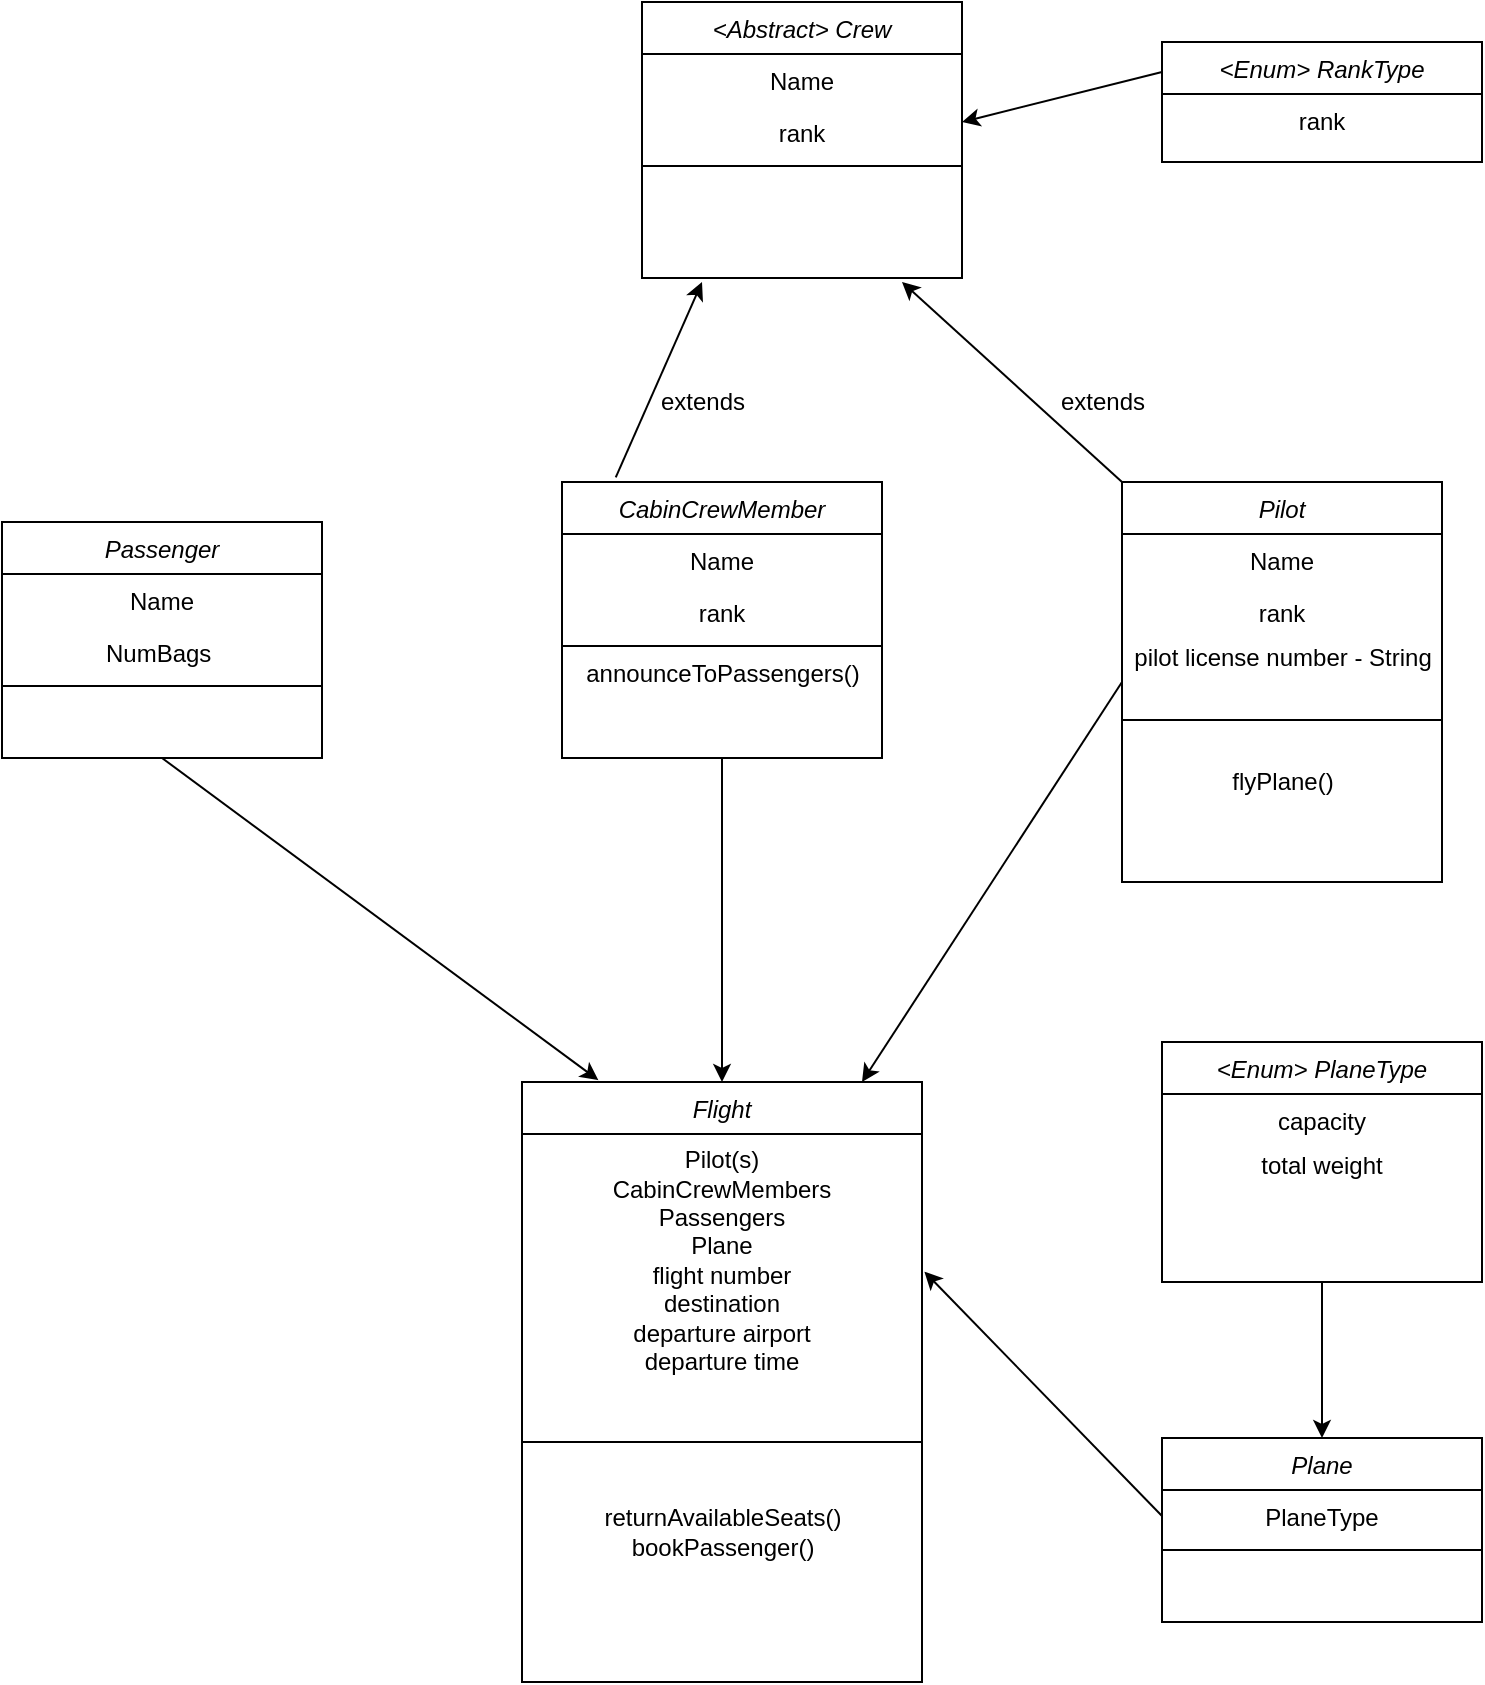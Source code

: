 <mxfile version="14.2.5" type="device"><diagram id="C5RBs43oDa-KdzZeNtuy" name="Page-1"><mxGraphModel dx="946" dy="990" grid="1" gridSize="10" guides="1" tooltips="1" connect="1" arrows="1" fold="1" page="1" pageScale="1" pageWidth="827" pageHeight="1169" math="0" shadow="0"><root><mxCell id="WIyWlLk6GJQsqaUBKTNV-0"/><mxCell id="WIyWlLk6GJQsqaUBKTNV-1" parent="WIyWlLk6GJQsqaUBKTNV-0"/><mxCell id="zkfFHV4jXpPFQw0GAbJ--0" value="&lt;Abstract&gt; Crew" style="swimlane;fontStyle=2;align=center;verticalAlign=top;childLayout=stackLayout;horizontal=1;startSize=26;horizontalStack=0;resizeParent=1;resizeLast=0;collapsible=1;marginBottom=0;rounded=0;shadow=0;strokeWidth=1;" parent="WIyWlLk6GJQsqaUBKTNV-1" vertex="1"><mxGeometry x="360" y="40" width="160" height="138" as="geometry"><mxRectangle x="230" y="140" width="160" height="26" as="alternateBounds"/></mxGeometry></mxCell><mxCell id="zkfFHV4jXpPFQw0GAbJ--1" value="Name" style="text;align=center;verticalAlign=top;spacingLeft=4;spacingRight=4;overflow=hidden;rotatable=0;points=[[0,0.5],[1,0.5]];portConstraint=eastwest;" parent="zkfFHV4jXpPFQw0GAbJ--0" vertex="1"><mxGeometry y="26" width="160" height="26" as="geometry"/></mxCell><mxCell id="zkfFHV4jXpPFQw0GAbJ--2" value="rank" style="text;align=center;verticalAlign=top;spacingLeft=4;spacingRight=4;overflow=hidden;rotatable=0;points=[[0,0.5],[1,0.5]];portConstraint=eastwest;rounded=0;shadow=0;html=0;" parent="zkfFHV4jXpPFQw0GAbJ--0" vertex="1"><mxGeometry y="52" width="160" height="26" as="geometry"/></mxCell><mxCell id="zkfFHV4jXpPFQw0GAbJ--4" value="" style="line;html=1;strokeWidth=1;align=left;verticalAlign=middle;spacingTop=-1;spacingLeft=3;spacingRight=3;rotatable=0;labelPosition=right;points=[];portConstraint=eastwest;" parent="zkfFHV4jXpPFQw0GAbJ--0" vertex="1"><mxGeometry y="78" width="160" height="8" as="geometry"/></mxCell><mxCell id="luD4TUbUx-ljRjkHPqU_-0" value="Passenger" style="swimlane;fontStyle=2;align=center;verticalAlign=top;childLayout=stackLayout;horizontal=1;startSize=26;horizontalStack=0;resizeParent=1;resizeLast=0;collapsible=1;marginBottom=0;rounded=0;shadow=0;strokeWidth=1;" vertex="1" parent="WIyWlLk6GJQsqaUBKTNV-1"><mxGeometry x="40" y="300" width="160" height="118" as="geometry"><mxRectangle x="230" y="140" width="160" height="26" as="alternateBounds"/></mxGeometry></mxCell><mxCell id="luD4TUbUx-ljRjkHPqU_-1" value="Name" style="text;align=center;verticalAlign=top;spacingLeft=4;spacingRight=4;overflow=hidden;rotatable=0;points=[[0,0.5],[1,0.5]];portConstraint=eastwest;" vertex="1" parent="luD4TUbUx-ljRjkHPqU_-0"><mxGeometry y="26" width="160" height="26" as="geometry"/></mxCell><mxCell id="luD4TUbUx-ljRjkHPqU_-2" value="NumBags " style="text;align=center;verticalAlign=top;spacingLeft=4;spacingRight=4;overflow=hidden;rotatable=0;points=[[0,0.5],[1,0.5]];portConstraint=eastwest;rounded=0;shadow=0;html=0;" vertex="1" parent="luD4TUbUx-ljRjkHPqU_-0"><mxGeometry y="52" width="160" height="26" as="geometry"/></mxCell><mxCell id="luD4TUbUx-ljRjkHPqU_-3" value="" style="line;html=1;strokeWidth=1;align=left;verticalAlign=middle;spacingTop=-1;spacingLeft=3;spacingRight=3;rotatable=0;labelPosition=right;points=[];portConstraint=eastwest;" vertex="1" parent="luD4TUbUx-ljRjkHPqU_-0"><mxGeometry y="78" width="160" height="8" as="geometry"/></mxCell><mxCell id="luD4TUbUx-ljRjkHPqU_-8" value="CabinCrewMember" style="swimlane;fontStyle=2;align=center;verticalAlign=top;childLayout=stackLayout;horizontal=1;startSize=26;horizontalStack=0;resizeParent=1;resizeLast=0;collapsible=1;marginBottom=0;rounded=0;shadow=0;strokeWidth=1;" vertex="1" parent="WIyWlLk6GJQsqaUBKTNV-1"><mxGeometry x="320" y="280" width="160" height="138" as="geometry"><mxRectangle x="230" y="140" width="160" height="26" as="alternateBounds"/></mxGeometry></mxCell><mxCell id="luD4TUbUx-ljRjkHPqU_-9" value="Name" style="text;align=center;verticalAlign=top;spacingLeft=4;spacingRight=4;overflow=hidden;rotatable=0;points=[[0,0.5],[1,0.5]];portConstraint=eastwest;" vertex="1" parent="luD4TUbUx-ljRjkHPqU_-8"><mxGeometry y="26" width="160" height="26" as="geometry"/></mxCell><mxCell id="luD4TUbUx-ljRjkHPqU_-10" value="rank" style="text;align=center;verticalAlign=top;spacingLeft=4;spacingRight=4;overflow=hidden;rotatable=0;points=[[0,0.5],[1,0.5]];portConstraint=eastwest;rounded=0;shadow=0;html=0;" vertex="1" parent="luD4TUbUx-ljRjkHPqU_-8"><mxGeometry y="52" width="160" height="26" as="geometry"/></mxCell><mxCell id="luD4TUbUx-ljRjkHPqU_-11" value="" style="line;html=1;strokeWidth=1;align=left;verticalAlign=middle;spacingTop=-1;spacingLeft=3;spacingRight=3;rotatable=0;labelPosition=right;points=[];portConstraint=eastwest;" vertex="1" parent="luD4TUbUx-ljRjkHPqU_-8"><mxGeometry y="78" width="160" height="8" as="geometry"/></mxCell><mxCell id="luD4TUbUx-ljRjkHPqU_-48" value="announceToPassengers()" style="text;html=1;align=center;verticalAlign=middle;resizable=0;points=[];autosize=1;" vertex="1" parent="luD4TUbUx-ljRjkHPqU_-8"><mxGeometry y="86" width="160" height="20" as="geometry"/></mxCell><mxCell id="luD4TUbUx-ljRjkHPqU_-12" value="Pilot" style="swimlane;fontStyle=2;align=center;verticalAlign=top;childLayout=stackLayout;horizontal=1;startSize=26;horizontalStack=0;resizeParent=1;resizeLast=0;collapsible=1;marginBottom=0;rounded=0;shadow=0;strokeWidth=1;" vertex="1" parent="WIyWlLk6GJQsqaUBKTNV-1"><mxGeometry x="600" y="280" width="160" height="200" as="geometry"><mxRectangle x="230" y="140" width="160" height="26" as="alternateBounds"/></mxGeometry></mxCell><mxCell id="luD4TUbUx-ljRjkHPqU_-13" value="Name" style="text;align=center;verticalAlign=top;spacingLeft=4;spacingRight=4;overflow=hidden;rotatable=0;points=[[0,0.5],[1,0.5]];portConstraint=eastwest;" vertex="1" parent="luD4TUbUx-ljRjkHPqU_-12"><mxGeometry y="26" width="160" height="26" as="geometry"/></mxCell><mxCell id="luD4TUbUx-ljRjkHPqU_-14" value="rank" style="text;align=center;verticalAlign=top;spacingLeft=4;spacingRight=4;overflow=hidden;rotatable=0;points=[[0,0.5],[1,0.5]];portConstraint=eastwest;rounded=0;shadow=0;html=0;" vertex="1" parent="luD4TUbUx-ljRjkHPqU_-12"><mxGeometry y="52" width="160" height="26" as="geometry"/></mxCell><mxCell id="luD4TUbUx-ljRjkHPqU_-16" value="pilot license number - String" style="text;html=1;align=center;verticalAlign=middle;resizable=0;points=[];autosize=1;" vertex="1" parent="luD4TUbUx-ljRjkHPqU_-12"><mxGeometry y="78" width="160" height="20" as="geometry"/></mxCell><mxCell id="luD4TUbUx-ljRjkHPqU_-15" value="" style="line;html=1;strokeWidth=1;align=left;verticalAlign=middle;spacingTop=-1;spacingLeft=3;spacingRight=3;rotatable=0;labelPosition=right;points=[];portConstraint=eastwest;" vertex="1" parent="luD4TUbUx-ljRjkHPqU_-12"><mxGeometry y="98" width="160" height="42" as="geometry"/></mxCell><mxCell id="luD4TUbUx-ljRjkHPqU_-46" value="flyPlane()&lt;br&gt;" style="text;html=1;align=center;verticalAlign=middle;resizable=0;points=[];autosize=1;" vertex="1" parent="luD4TUbUx-ljRjkHPqU_-12"><mxGeometry y="140" width="160" height="20" as="geometry"/></mxCell><mxCell id="luD4TUbUx-ljRjkHPqU_-17" value="" style="endArrow=classic;html=1;exitX=0;exitY=0;exitDx=0;exitDy=0;" edge="1" parent="WIyWlLk6GJQsqaUBKTNV-1" source="luD4TUbUx-ljRjkHPqU_-12"><mxGeometry width="50" height="50" relative="1" as="geometry"><mxPoint x="590" y="270" as="sourcePoint"/><mxPoint x="490" y="180" as="targetPoint"/></mxGeometry></mxCell><mxCell id="luD4TUbUx-ljRjkHPqU_-20" value="" style="endArrow=classic;html=1;exitX=0.168;exitY=-0.017;exitDx=0;exitDy=0;exitPerimeter=0;" edge="1" parent="WIyWlLk6GJQsqaUBKTNV-1" source="luD4TUbUx-ljRjkHPqU_-8"><mxGeometry width="50" height="50" relative="1" as="geometry"><mxPoint x="350" y="270" as="sourcePoint"/><mxPoint x="390" y="180" as="targetPoint"/></mxGeometry></mxCell><mxCell id="luD4TUbUx-ljRjkHPqU_-21" value="extends" style="text;html=1;align=center;verticalAlign=middle;resizable=0;points=[];autosize=1;" vertex="1" parent="WIyWlLk6GJQsqaUBKTNV-1"><mxGeometry x="360" y="230" width="60" height="20" as="geometry"/></mxCell><mxCell id="luD4TUbUx-ljRjkHPqU_-22" value="extends" style="text;html=1;align=center;verticalAlign=middle;resizable=0;points=[];autosize=1;" vertex="1" parent="WIyWlLk6GJQsqaUBKTNV-1"><mxGeometry x="560" y="230" width="60" height="20" as="geometry"/></mxCell><mxCell id="luD4TUbUx-ljRjkHPqU_-23" value="&lt;Enum&gt; RankType" style="swimlane;fontStyle=2;align=center;verticalAlign=top;childLayout=stackLayout;horizontal=1;startSize=26;horizontalStack=0;resizeParent=1;resizeLast=0;collapsible=1;marginBottom=0;rounded=0;shadow=0;strokeWidth=1;" vertex="1" parent="WIyWlLk6GJQsqaUBKTNV-1"><mxGeometry x="620" y="60" width="160" height="60" as="geometry"><mxRectangle x="230" y="140" width="160" height="26" as="alternateBounds"/></mxGeometry></mxCell><mxCell id="luD4TUbUx-ljRjkHPqU_-25" value="rank" style="text;align=center;verticalAlign=top;spacingLeft=4;spacingRight=4;overflow=hidden;rotatable=0;points=[[0,0.5],[1,0.5]];portConstraint=eastwest;rounded=0;shadow=0;html=0;" vertex="1" parent="luD4TUbUx-ljRjkHPqU_-23"><mxGeometry y="26" width="160" height="26" as="geometry"/></mxCell><mxCell id="luD4TUbUx-ljRjkHPqU_-27" value="Plane" style="swimlane;fontStyle=2;align=center;verticalAlign=top;childLayout=stackLayout;horizontal=1;startSize=26;horizontalStack=0;resizeParent=1;resizeLast=0;collapsible=1;marginBottom=0;rounded=0;shadow=0;strokeWidth=1;" vertex="1" parent="WIyWlLk6GJQsqaUBKTNV-1"><mxGeometry x="620" y="758" width="160" height="92" as="geometry"><mxRectangle x="230" y="140" width="160" height="26" as="alternateBounds"/></mxGeometry></mxCell><mxCell id="luD4TUbUx-ljRjkHPqU_-28" value="PlaneType" style="text;align=center;verticalAlign=top;spacingLeft=4;spacingRight=4;overflow=hidden;rotatable=0;points=[[0,0.5],[1,0.5]];portConstraint=eastwest;" vertex="1" parent="luD4TUbUx-ljRjkHPqU_-27"><mxGeometry y="26" width="160" height="26" as="geometry"/></mxCell><mxCell id="luD4TUbUx-ljRjkHPqU_-30" value="" style="line;html=1;strokeWidth=1;align=left;verticalAlign=middle;spacingTop=-1;spacingLeft=3;spacingRight=3;rotatable=0;labelPosition=right;points=[];portConstraint=eastwest;" vertex="1" parent="luD4TUbUx-ljRjkHPqU_-27"><mxGeometry y="52" width="160" height="8" as="geometry"/></mxCell><mxCell id="luD4TUbUx-ljRjkHPqU_-31" value="&lt;Enum&gt; PlaneType" style="swimlane;fontStyle=2;align=center;verticalAlign=top;childLayout=stackLayout;horizontal=1;startSize=26;horizontalStack=0;resizeParent=1;resizeLast=0;collapsible=1;marginBottom=0;rounded=0;shadow=0;strokeWidth=1;" vertex="1" parent="WIyWlLk6GJQsqaUBKTNV-1"><mxGeometry x="620" y="560" width="160" height="120" as="geometry"><mxRectangle x="230" y="140" width="160" height="26" as="alternateBounds"/></mxGeometry></mxCell><mxCell id="luD4TUbUx-ljRjkHPqU_-32" value="capacity&#10;" style="text;align=center;verticalAlign=top;spacingLeft=4;spacingRight=4;overflow=hidden;rotatable=0;points=[[0,0.5],[1,0.5]];portConstraint=eastwest;rounded=0;shadow=0;html=0;" vertex="1" parent="luD4TUbUx-ljRjkHPqU_-31"><mxGeometry y="26" width="160" height="26" as="geometry"/></mxCell><mxCell id="luD4TUbUx-ljRjkHPqU_-33" value="total weight" style="text;html=1;strokeColor=none;fillColor=none;align=center;verticalAlign=middle;whiteSpace=wrap;rounded=0;" vertex="1" parent="luD4TUbUx-ljRjkHPqU_-31"><mxGeometry y="52" width="160" height="20" as="geometry"/></mxCell><mxCell id="luD4TUbUx-ljRjkHPqU_-36" value="" style="endArrow=classic;html=1;exitX=0;exitY=0.25;exitDx=0;exitDy=0;" edge="1" parent="WIyWlLk6GJQsqaUBKTNV-1" source="luD4TUbUx-ljRjkHPqU_-23"><mxGeometry width="50" height="50" relative="1" as="geometry"><mxPoint x="610" y="80" as="sourcePoint"/><mxPoint x="520" y="100" as="targetPoint"/></mxGeometry></mxCell><mxCell id="luD4TUbUx-ljRjkHPqU_-37" value="" style="endArrow=classic;html=1;entryX=0.5;entryY=0;entryDx=0;entryDy=0;exitX=0.5;exitY=1;exitDx=0;exitDy=0;" edge="1" parent="WIyWlLk6GJQsqaUBKTNV-1" source="luD4TUbUx-ljRjkHPqU_-31" target="luD4TUbUx-ljRjkHPqU_-27"><mxGeometry width="50" height="50" relative="1" as="geometry"><mxPoint x="715.0" y="680" as="sourcePoint"/><mxPoint x="585" y="710" as="targetPoint"/></mxGeometry></mxCell><mxCell id="luD4TUbUx-ljRjkHPqU_-38" value="Flight" style="swimlane;fontStyle=2;align=center;verticalAlign=top;childLayout=stackLayout;horizontal=1;startSize=26;horizontalStack=0;resizeParent=1;resizeLast=0;collapsible=1;marginBottom=0;rounded=0;shadow=0;strokeWidth=1;" vertex="1" parent="WIyWlLk6GJQsqaUBKTNV-1"><mxGeometry x="300" y="580" width="200" height="300" as="geometry"><mxRectangle x="230" y="140" width="160" height="26" as="alternateBounds"/></mxGeometry></mxCell><mxCell id="luD4TUbUx-ljRjkHPqU_-53" value="" style="endArrow=none;html=1;" edge="1" parent="luD4TUbUx-ljRjkHPqU_-38"><mxGeometry width="50" height="50" relative="1" as="geometry"><mxPoint y="180" as="sourcePoint"/><mxPoint x="200" y="180" as="targetPoint"/></mxGeometry></mxCell><mxCell id="luD4TUbUx-ljRjkHPqU_-41" value="&lt;span&gt;Pilot(s)&lt;/span&gt;&lt;br style=&quot;padding: 0px ; margin: 0px&quot;&gt;&lt;span&gt;CabinCrewMembers&lt;/span&gt;&lt;br style=&quot;padding: 0px ; margin: 0px&quot;&gt;&lt;span&gt;Passengers&lt;/span&gt;&lt;br style=&quot;padding: 0px ; margin: 0px&quot;&gt;&lt;span&gt;Plane&lt;/span&gt;&lt;br style=&quot;padding: 0px ; margin: 0px&quot;&gt;&lt;span&gt;flight number&lt;/span&gt;&lt;br style=&quot;padding: 0px ; margin: 0px&quot;&gt;&lt;span&gt;destination&lt;/span&gt;&lt;br style=&quot;padding: 0px ; margin: 0px&quot;&gt;&lt;span&gt;departure airport&lt;/span&gt;&lt;br style=&quot;padding: 0px ; margin: 0px&quot;&gt;&lt;span&gt;departure time&lt;br&gt;&lt;br&gt;&lt;br&gt;&lt;br&gt;&lt;br&gt;&lt;/span&gt;" style="text;html=1;strokeColor=none;fillColor=none;align=center;verticalAlign=middle;whiteSpace=wrap;rounded=0;" vertex="1" parent="luD4TUbUx-ljRjkHPqU_-38"><mxGeometry y="26" width="200" height="184" as="geometry"/></mxCell><mxCell id="luD4TUbUx-ljRjkHPqU_-45" value="returnAvailableSeats()&lt;br&gt;bookPassenger()" style="text;html=1;align=center;verticalAlign=middle;resizable=0;points=[];autosize=1;" vertex="1" parent="luD4TUbUx-ljRjkHPqU_-38"><mxGeometry y="210" width="200" height="30" as="geometry"/></mxCell><mxCell id="luD4TUbUx-ljRjkHPqU_-50" value="" style="endArrow=classic;html=1;entryX=0.5;entryY=0;entryDx=0;entryDy=0;exitX=0.5;exitY=1;exitDx=0;exitDy=0;" edge="1" parent="WIyWlLk6GJQsqaUBKTNV-1" source="luD4TUbUx-ljRjkHPqU_-8" target="luD4TUbUx-ljRjkHPqU_-38"><mxGeometry width="50" height="50" relative="1" as="geometry"><mxPoint x="401.8" y="430" as="sourcePoint"/><mxPoint x="240" y="549" as="targetPoint"/></mxGeometry></mxCell><mxCell id="luD4TUbUx-ljRjkHPqU_-51" value="" style="endArrow=classic;html=1;" edge="1" parent="WIyWlLk6GJQsqaUBKTNV-1"><mxGeometry width="50" height="50" relative="1" as="geometry"><mxPoint x="600" y="380" as="sourcePoint"/><mxPoint x="470" y="580" as="targetPoint"/></mxGeometry></mxCell><mxCell id="luD4TUbUx-ljRjkHPqU_-54" value="" style="endArrow=classic;html=1;entryX=1.006;entryY=0.374;entryDx=0;entryDy=0;entryPerimeter=0;exitX=0;exitY=0.5;exitDx=0;exitDy=0;" edge="1" parent="WIyWlLk6GJQsqaUBKTNV-1" source="luD4TUbUx-ljRjkHPqU_-28" target="luD4TUbUx-ljRjkHPqU_-41"><mxGeometry width="50" height="50" relative="1" as="geometry"><mxPoint x="550" y="770" as="sourcePoint"/><mxPoint x="600" y="720" as="targetPoint"/></mxGeometry></mxCell><mxCell id="luD4TUbUx-ljRjkHPqU_-49" value="" style="endArrow=classic;html=1;entryX=0.191;entryY=-0.003;entryDx=0;entryDy=0;entryPerimeter=0;exitX=0.5;exitY=1;exitDx=0;exitDy=0;" edge="1" parent="WIyWlLk6GJQsqaUBKTNV-1" source="luD4TUbUx-ljRjkHPqU_-0" target="luD4TUbUx-ljRjkHPqU_-38"><mxGeometry width="50" height="50" relative="1" as="geometry"><mxPoint x="120" y="440" as="sourcePoint"/><mxPoint x="150" y="360" as="targetPoint"/></mxGeometry></mxCell></root></mxGraphModel></diagram></mxfile>